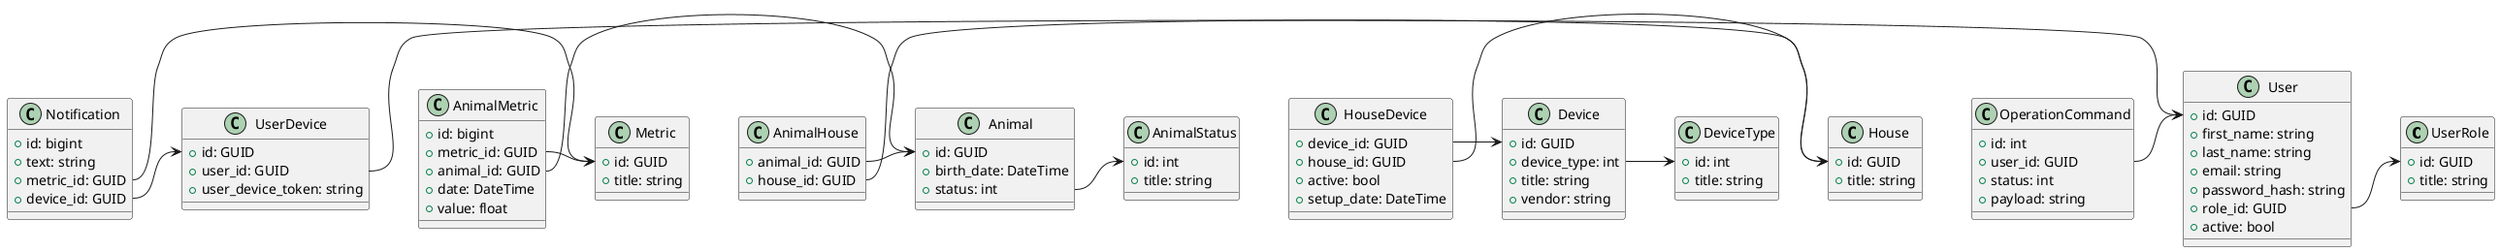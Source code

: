 @startuml

class UserRole {
    +id: GUID
    +title: string
}

class User {
    +id: GUID
    +first_name: string
    +last_name: string
    +email: string
    +password_hash: string
    +role_id: GUID
    +active: bool
}

User::role_id -> UserRole::id

class UserDevice {
    +id: GUID
    +user_id: GUID
    +user_device_token: string
}

UserDevice::user_id -> User::id

class AnimalStatus {
    +id: int
    +title: string
}

class Animal {
    +id: GUID
    +birth_date: DateTime
    +status: int
}

Animal::status -> AnimalStatus::id

class House {
    +id: GUID
    +title: string
}

class AnimalHouse {
    +animal_id: GUID
    +house_id: GUID
}

AnimalHouse::house_id -> House::id
AnimalHouse::animal_id -> Animal::id

class DeviceType {
    +id: int
    +title: string
}

class Device {
    +id: GUID
    +device_type: int
    +title: string
    +vendor: string
}

Device::device_type -> DeviceType::id

class HouseDevice {
    +device_id: GUID
    +house_id: GUID
    +active: bool
    +setup_date: DateTime
}

HouseDevice::device_id -> Device::id
HouseDevice::house_id -> House::id

class Metric {
    +id: GUID
    +title: string
}

class AnimalMetric {
    +id: bigint
    +metric_id: GUID
    +animal_id: GUID
    +date: DateTime
    +value: float
}

AnimalMetric::metric_id -> Metric::id
AnimalMetric::animal_id -> Animal::id

class Notification {
    +id: bigint
    +text: string
    +metric_id: GUID
    +device_id: GUID
}

Notification::metric_id -> Metric::id
Notification::device_id -> UserDevice::id

class OperationCommand {
    +id: int
    +user_id: GUID
    +status: int
    +payload: string
}

OperationCommand::user_id -> User::id

@enduml